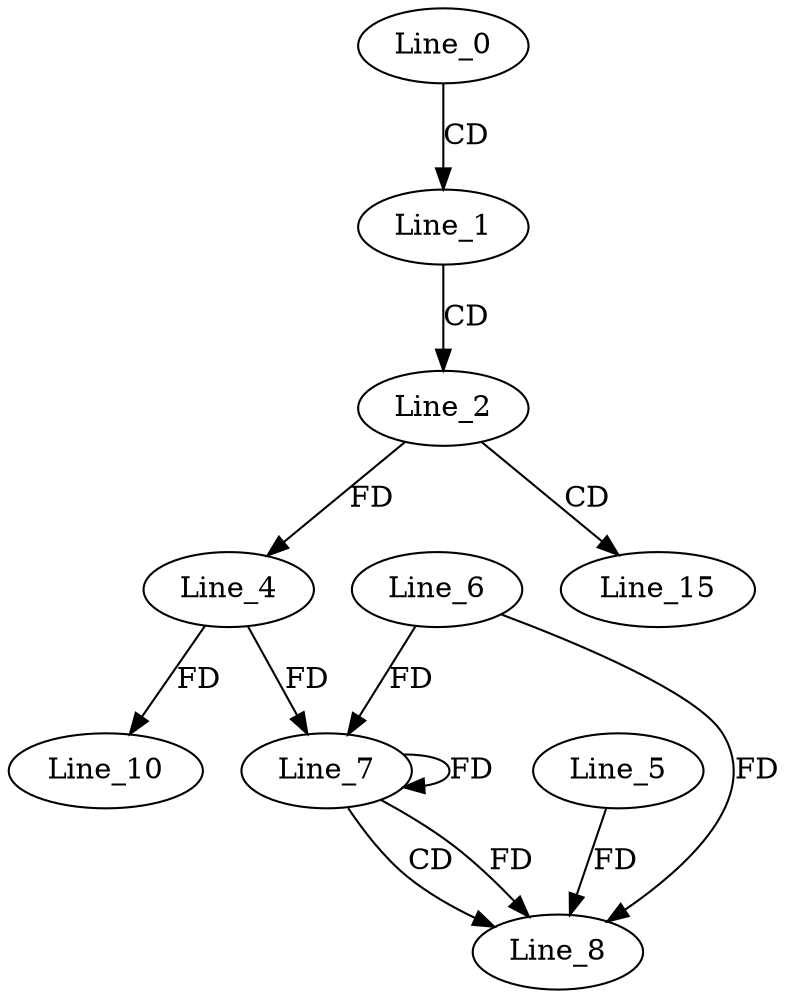 digraph G {
  Line_0;
  Line_1;
  Line_2;
  Line_4;
  Line_7;
  Line_6;
  Line_7;
  Line_4;
  Line_7;
  Line_8;
  Line_5;
  Line_10;
  Line_15;
  Line_0 -> Line_1 [ label="CD" ];
  Line_1 -> Line_2 [ label="CD" ];
  Line_2 -> Line_4 [ label="FD" ];
  Line_7 -> Line_7 [ label="FD" ];
  Line_6 -> Line_7 [ label="FD" ];
  Line_4 -> Line_7 [ label="FD" ];
  Line_7 -> Line_8 [ label="CD" ];
  Line_5 -> Line_8 [ label="FD" ];
  Line_7 -> Line_8 [ label="FD" ];
  Line_6 -> Line_8 [ label="FD" ];
  Line_4 -> Line_10 [ label="FD" ];
  Line_2 -> Line_15 [ label="CD" ];
}
